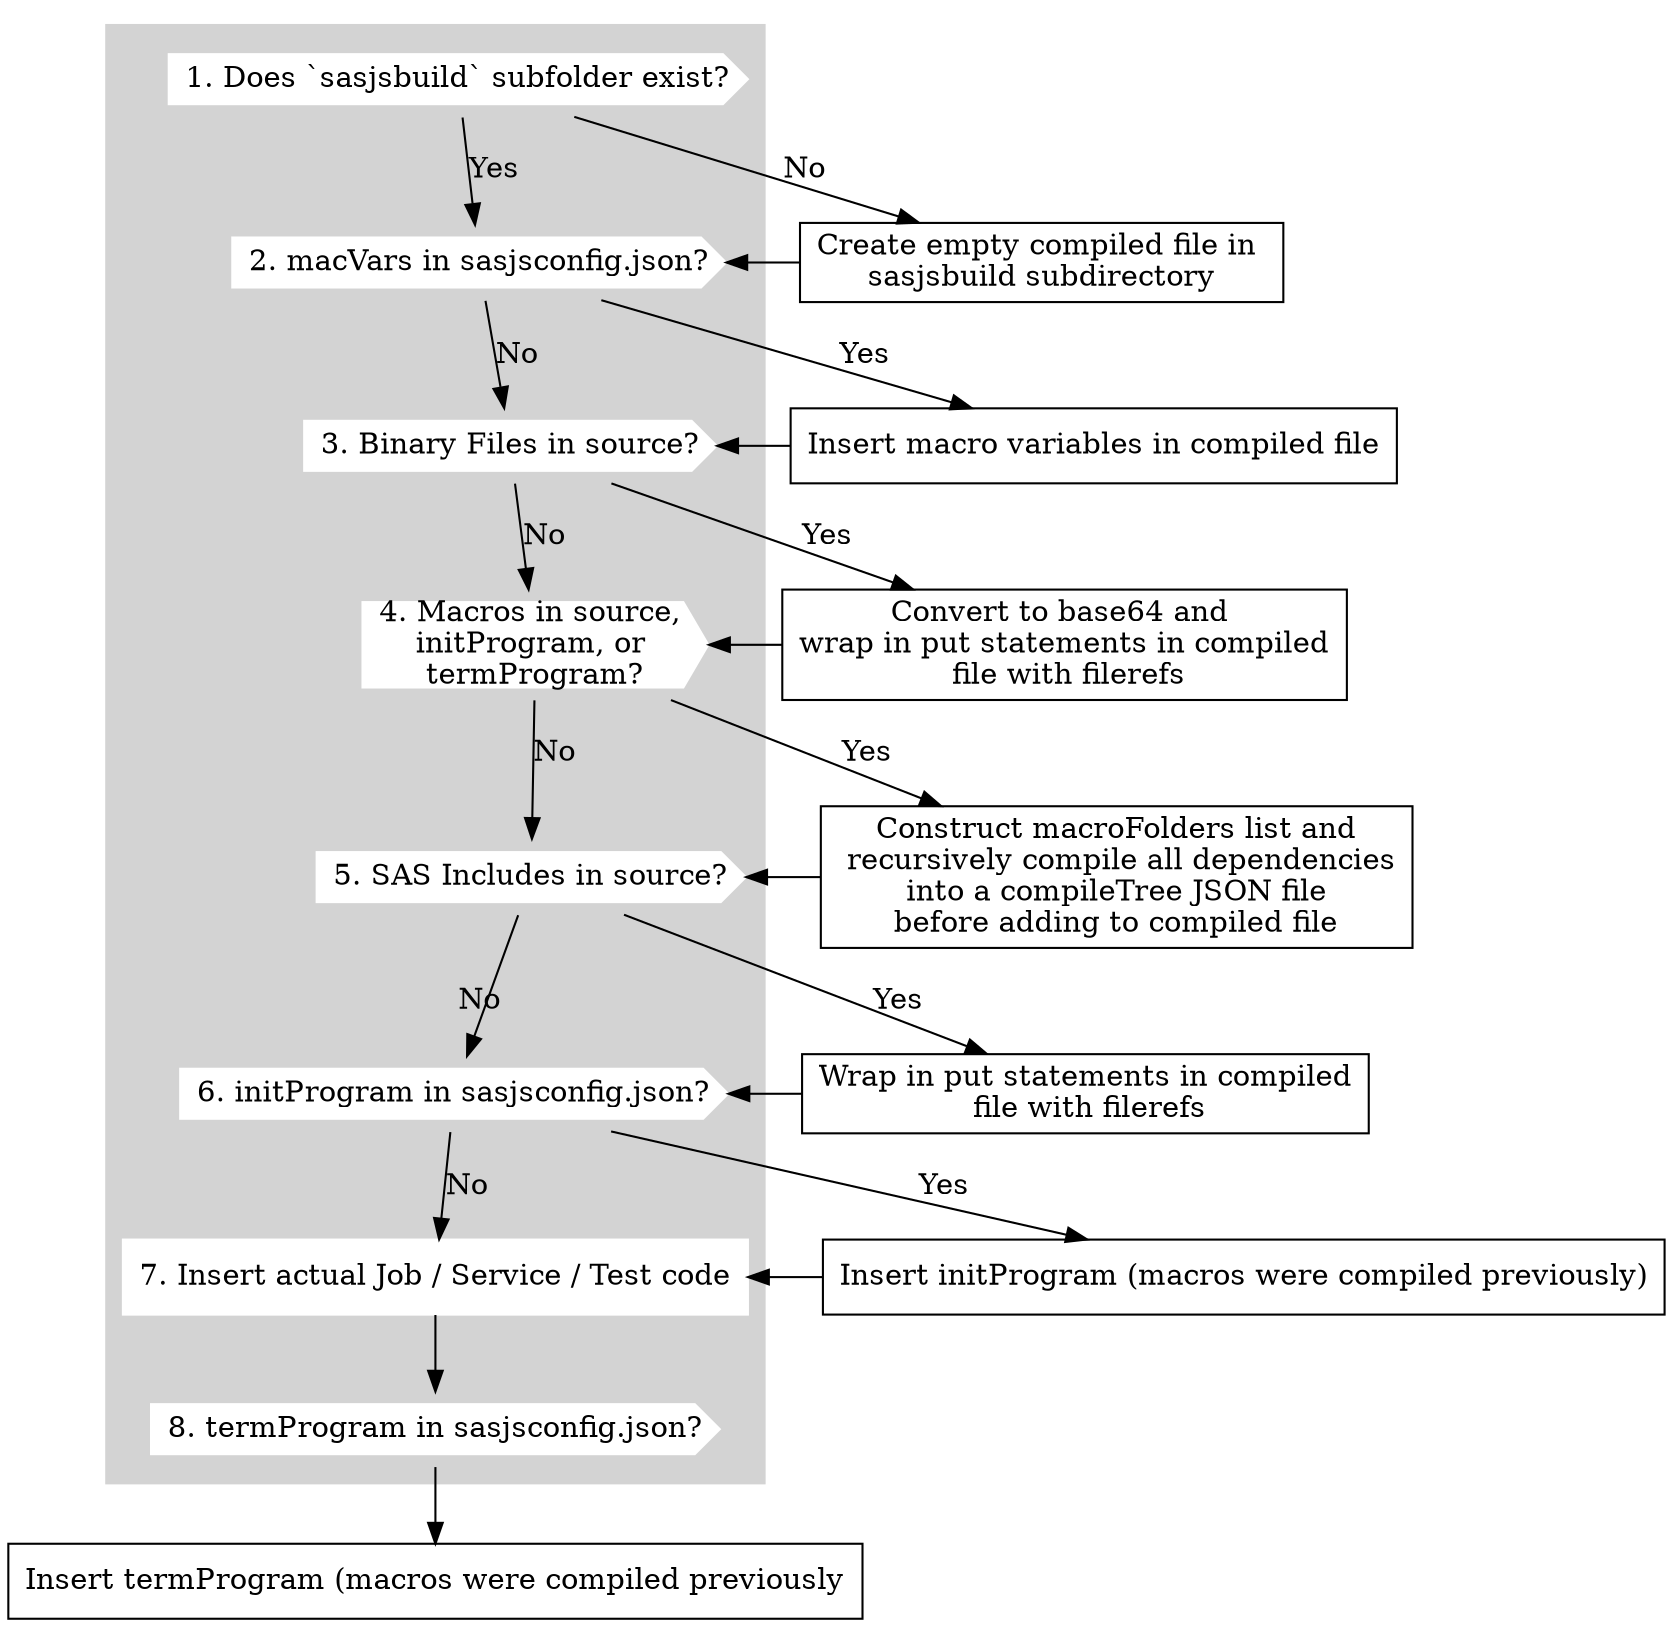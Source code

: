 digraph G {
  splines="FALSE";
  rankdir="TD"

  /* Entities */
  subgraph cluster_0 {
    style="filled";
    color="lightgrey";
    node [style=filled,color=white];
    q1[label="1. Does `sasjsbuild` subfolder exist?", shape=cds];
    q2[label="2. macVars in sasjsconfig.json?",shape=cds ]
    q3[label="3. Binary Files in source?",shape=cds ]
    q4[label="4. Macros in source, \ninitProgram, or \ntermProgram?",shape=cds ]
    q5[label="5. SAS Includes in source?",shape=cds ]
    q6[label="6. initProgram in sasjsconfig.json?",shape=cds ]
    q7[label="7. Insert actual Job / Service / Test code", shape=box];
    q8[label="8. termProgram in sasjsconfig.json?",shape=cds ]
  }

    a1[label="Create empty compiled file in \nsasjsbuild subdirectory", shape=box];
    a2[label="Insert macro variables in compiled file", shape=box];
    a3[label="Convert to base64 and \nwrap in put statements in compiled\n file with filerefs", shape=box];
    a4[label="Construct macroFolders list and\n recursively compile all dependencies\n into a compileTree JSON file \nbefore adding to compiled file", shape=box];
    a5[label="Wrap in put statements in compiled\n file with filerefs", shape=box];
    a6[label="Insert initProgram (macros were compiled previously)", shape=box];
    a8[label="Insert termProgram (macros were compiled previously", shape=box];

  /* Relationships */
  q1 -> a1 [label="No"];
  q1 -> q2 [label="Yes"];
  a1 -> q2 ;
  q2 -> a2 [label="Yes"];
  q2 -> q3 [label="No"];
  a2 -> q3 ;
  q3 -> a3 [label="Yes"];
  q3 -> q4 [label="No"];
  a3 -> q4 ;
  q4 -> a4 [label="Yes"];
  q4 -> q5 [label="No"];
  a4 -> q5 ;
  q5 -> a5 [label="Yes"];
  q5 -> q6 [label="No"];
  a5 -> q6 ;
  q6 -> q7 [label="No"];
  q6 -> a6 [label="Yes"];
  a6 -> q7
  q7 -> q8 ;
  q8 -> a8 ;

  /* Ranks */
  { rank=same;  };
}

